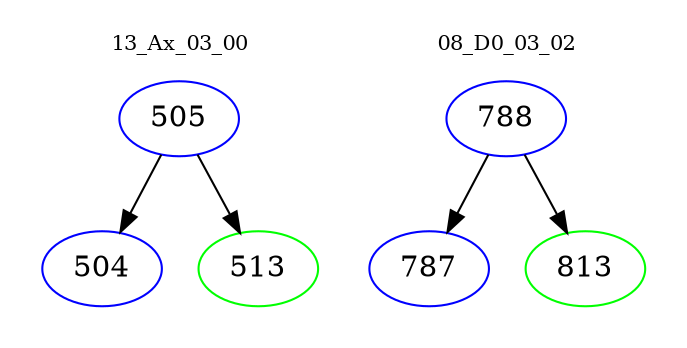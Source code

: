 digraph{
subgraph cluster_0 {
color = white
label = "13_Ax_03_00";
fontsize=10;
T0_505 [label="505", color="blue"]
T0_505 -> T0_504 [color="black"]
T0_504 [label="504", color="blue"]
T0_505 -> T0_513 [color="black"]
T0_513 [label="513", color="green"]
}
subgraph cluster_1 {
color = white
label = "08_D0_03_02";
fontsize=10;
T1_788 [label="788", color="blue"]
T1_788 -> T1_787 [color="black"]
T1_787 [label="787", color="blue"]
T1_788 -> T1_813 [color="black"]
T1_813 [label="813", color="green"]
}
}
